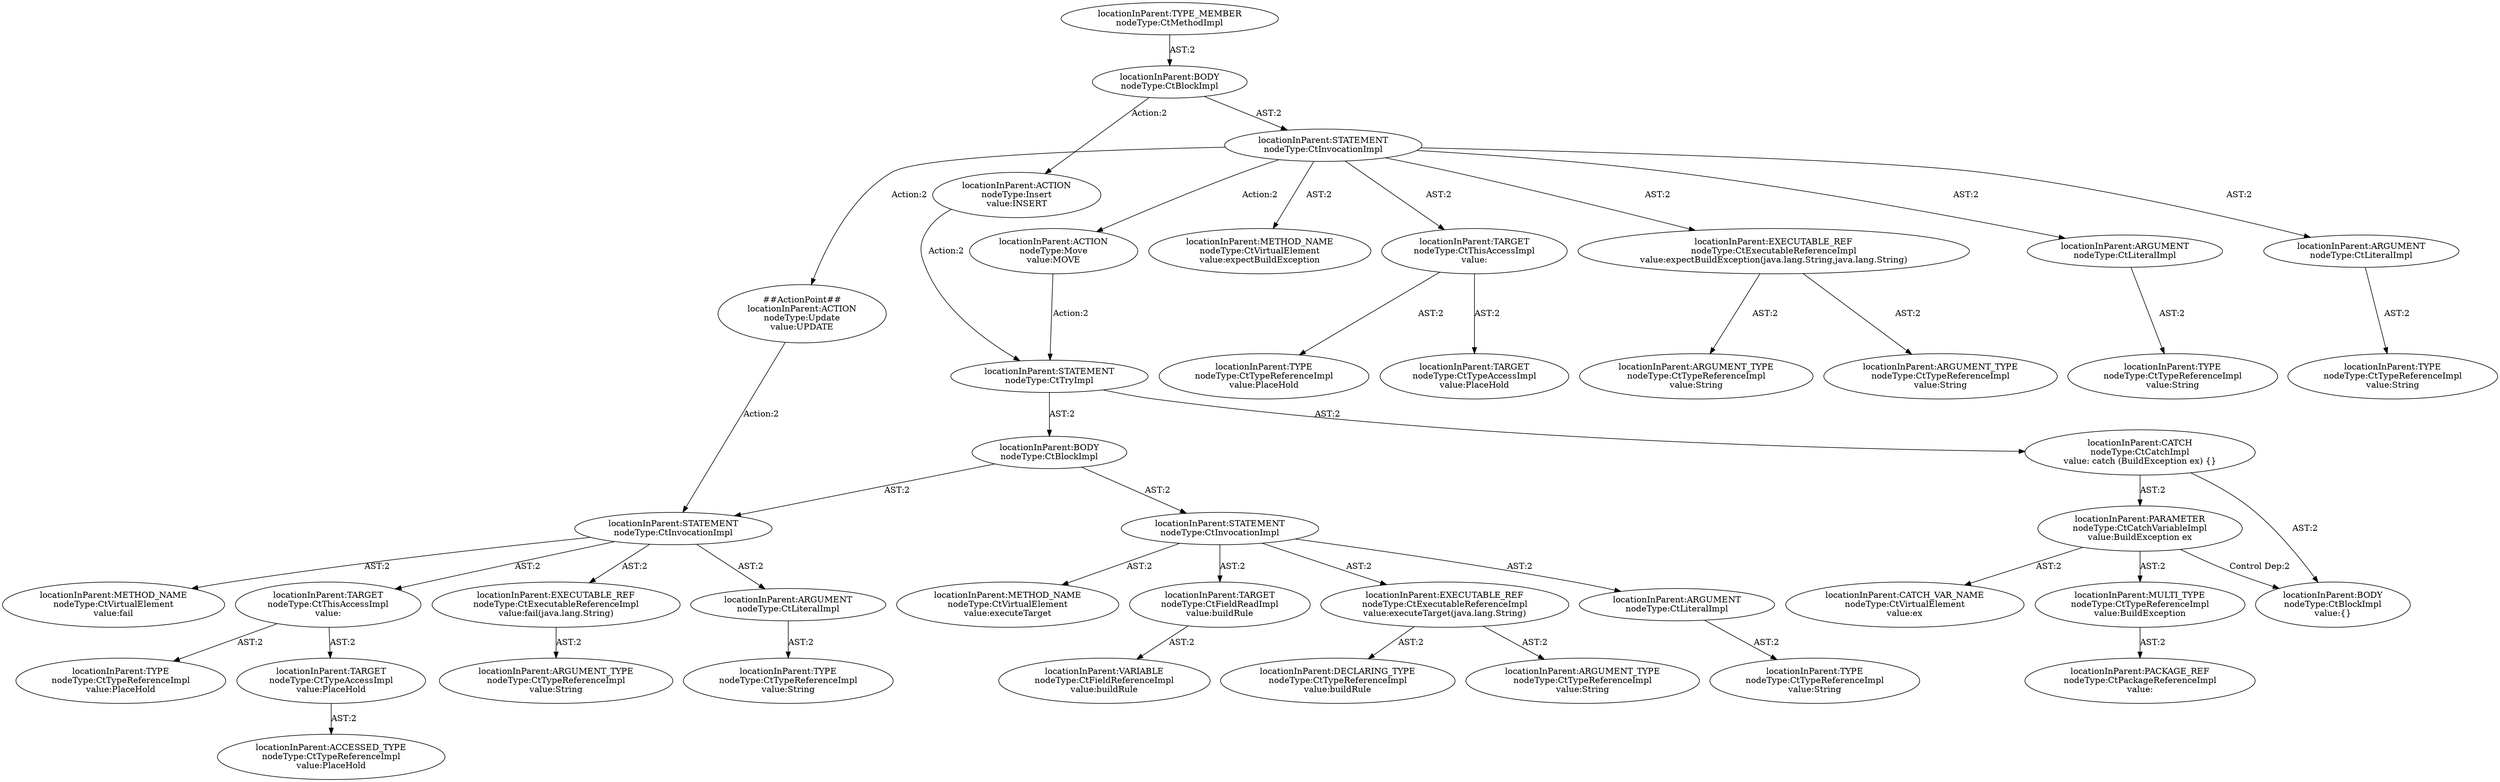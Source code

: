 digraph "Pattern" {
0 [label="##ActionPoint##
locationInParent:ACTION
nodeType:Update
value:UPDATE" shape=ellipse]
1 [label="locationInParent:STATEMENT
nodeType:CtInvocationImpl" shape=ellipse]
2 [label="locationInParent:BODY
nodeType:CtBlockImpl" shape=ellipse]
3 [label="locationInParent:TYPE_MEMBER
nodeType:CtMethodImpl" shape=ellipse]
4 [label="locationInParent:ACTION
nodeType:Insert
value:INSERT" shape=ellipse]
5 [label="locationInParent:STATEMENT
nodeType:CtTryImpl" shape=ellipse]
6 [label="locationInParent:ACTION
nodeType:Move
value:MOVE" shape=ellipse]
7 [label="locationInParent:BODY
nodeType:CtBlockImpl" shape=ellipse]
8 [label="locationInParent:STATEMENT
nodeType:CtInvocationImpl" shape=ellipse]
9 [label="locationInParent:METHOD_NAME
nodeType:CtVirtualElement
value:executeTarget" shape=ellipse]
10 [label="locationInParent:TARGET
nodeType:CtFieldReadImpl
value:buildRule" shape=ellipse]
11 [label="locationInParent:VARIABLE
nodeType:CtFieldReferenceImpl
value:buildRule" shape=ellipse]
12 [label="locationInParent:EXECUTABLE_REF
nodeType:CtExecutableReferenceImpl
value:executeTarget(java.lang.String)" shape=ellipse]
13 [label="locationInParent:DECLARING_TYPE
nodeType:CtTypeReferenceImpl
value:buildRule" shape=ellipse]
14 [label="locationInParent:ARGUMENT_TYPE
nodeType:CtTypeReferenceImpl
value:String" shape=ellipse]
15 [label="locationInParent:ARGUMENT
nodeType:CtLiteralImpl" shape=ellipse]
16 [label="locationInParent:TYPE
nodeType:CtTypeReferenceImpl
value:String" shape=ellipse]
17 [label="locationInParent:STATEMENT
nodeType:CtInvocationImpl" shape=ellipse]
18 [label="locationInParent:METHOD_NAME
nodeType:CtVirtualElement
value:fail" shape=ellipse]
19 [label="locationInParent:TARGET
nodeType:CtThisAccessImpl
value:" shape=ellipse]
20 [label="locationInParent:TYPE
nodeType:CtTypeReferenceImpl
value:PlaceHold" shape=ellipse]
21 [label="locationInParent:TARGET
nodeType:CtTypeAccessImpl
value:PlaceHold" shape=ellipse]
22 [label="locationInParent:ACCESSED_TYPE
nodeType:CtTypeReferenceImpl
value:PlaceHold" shape=ellipse]
23 [label="locationInParent:EXECUTABLE_REF
nodeType:CtExecutableReferenceImpl
value:fail(java.lang.String)" shape=ellipse]
24 [label="locationInParent:ARGUMENT_TYPE
nodeType:CtTypeReferenceImpl
value:String" shape=ellipse]
25 [label="locationInParent:ARGUMENT
nodeType:CtLiteralImpl" shape=ellipse]
26 [label="locationInParent:TYPE
nodeType:CtTypeReferenceImpl
value:String" shape=ellipse]
27 [label="locationInParent:CATCH
nodeType:CtCatchImpl
value: catch (BuildException ex) \{\
\}" shape=ellipse]
28 [label="locationInParent:PARAMETER
nodeType:CtCatchVariableImpl
value:BuildException ex" shape=ellipse]
29 [label="locationInParent:CATCH_VAR_NAME
nodeType:CtVirtualElement
value:ex" shape=ellipse]
30 [label="locationInParent:MULTI_TYPE
nodeType:CtTypeReferenceImpl
value:BuildException" shape=ellipse]
31 [label="locationInParent:PACKAGE_REF
nodeType:CtPackageReferenceImpl
value:" shape=ellipse]
32 [label="locationInParent:BODY
nodeType:CtBlockImpl
value:\{\
\}" shape=ellipse]
33 [label="locationInParent:METHOD_NAME
nodeType:CtVirtualElement
value:expectBuildException" shape=ellipse]
34 [label="locationInParent:TARGET
nodeType:CtThisAccessImpl
value:" shape=ellipse]
35 [label="locationInParent:TYPE
nodeType:CtTypeReferenceImpl
value:PlaceHold" shape=ellipse]
36 [label="locationInParent:TARGET
nodeType:CtTypeAccessImpl
value:PlaceHold" shape=ellipse]
37 [label="locationInParent:EXECUTABLE_REF
nodeType:CtExecutableReferenceImpl
value:expectBuildException(java.lang.String,java.lang.String)" shape=ellipse]
38 [label="locationInParent:ARGUMENT_TYPE
nodeType:CtTypeReferenceImpl
value:String" shape=ellipse]
39 [label="locationInParent:ARGUMENT_TYPE
nodeType:CtTypeReferenceImpl
value:String" shape=ellipse]
40 [label="locationInParent:ARGUMENT
nodeType:CtLiteralImpl" shape=ellipse]
41 [label="locationInParent:TYPE
nodeType:CtTypeReferenceImpl
value:String" shape=ellipse]
42 [label="locationInParent:ARGUMENT
nodeType:CtLiteralImpl" shape=ellipse]
43 [label="locationInParent:TYPE
nodeType:CtTypeReferenceImpl
value:String" shape=ellipse]
0 -> 17 [label="Action:2"];
1 -> 0 [label="Action:2"];
1 -> 33 [label="AST:2"];
1 -> 34 [label="AST:2"];
1 -> 37 [label="AST:2"];
1 -> 40 [label="AST:2"];
1 -> 42 [label="AST:2"];
1 -> 6 [label="Action:2"];
2 -> 1 [label="AST:2"];
2 -> 4 [label="Action:2"];
3 -> 2 [label="AST:2"];
4 -> 5 [label="Action:2"];
5 -> 7 [label="AST:2"];
5 -> 27 [label="AST:2"];
6 -> 5 [label="Action:2"];
7 -> 8 [label="AST:2"];
7 -> 17 [label="AST:2"];
8 -> 9 [label="AST:2"];
8 -> 10 [label="AST:2"];
8 -> 12 [label="AST:2"];
8 -> 15 [label="AST:2"];
10 -> 11 [label="AST:2"];
12 -> 13 [label="AST:2"];
12 -> 14 [label="AST:2"];
15 -> 16 [label="AST:2"];
17 -> 18 [label="AST:2"];
17 -> 19 [label="AST:2"];
17 -> 23 [label="AST:2"];
17 -> 25 [label="AST:2"];
19 -> 20 [label="AST:2"];
19 -> 21 [label="AST:2"];
21 -> 22 [label="AST:2"];
23 -> 24 [label="AST:2"];
25 -> 26 [label="AST:2"];
27 -> 28 [label="AST:2"];
27 -> 32 [label="AST:2"];
28 -> 29 [label="AST:2"];
28 -> 30 [label="AST:2"];
28 -> 32 [label="Control Dep:2"];
30 -> 31 [label="AST:2"];
34 -> 35 [label="AST:2"];
34 -> 36 [label="AST:2"];
37 -> 38 [label="AST:2"];
37 -> 39 [label="AST:2"];
40 -> 41 [label="AST:2"];
42 -> 43 [label="AST:2"];
}